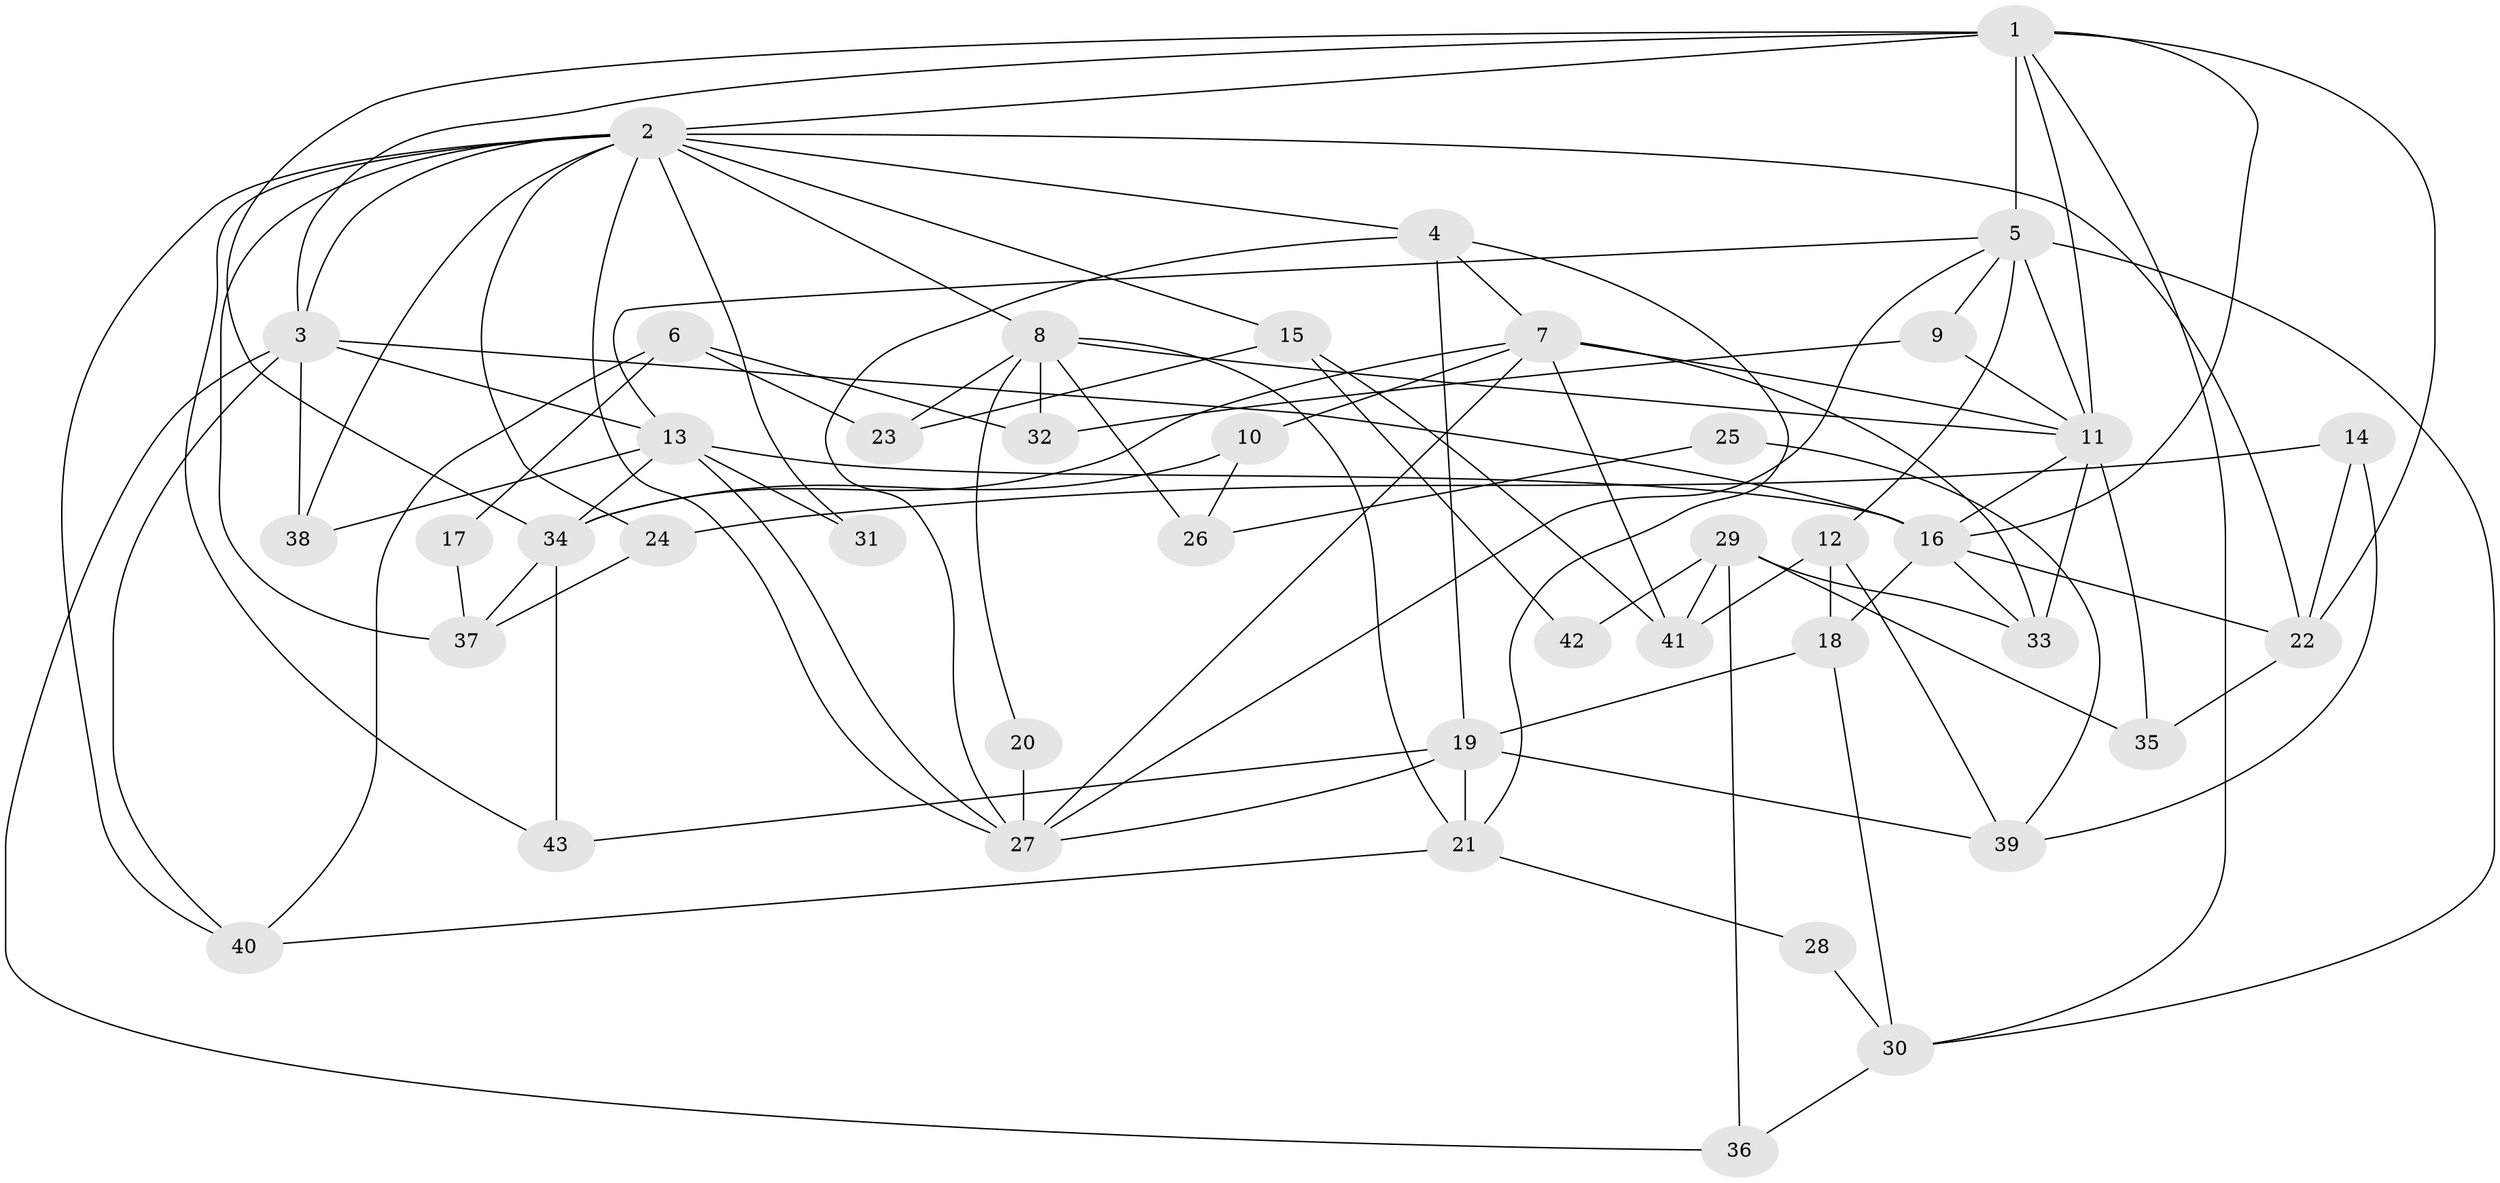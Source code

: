 // original degree distribution, {4: 0.28169014084507044, 3: 0.29577464788732394, 2: 0.11267605633802817, 7: 0.04225352112676056, 5: 0.16901408450704225, 6: 0.08450704225352113, 8: 0.014084507042253521}
// Generated by graph-tools (version 1.1) at 2025/51/03/04/25 22:51:06]
// undirected, 43 vertices, 98 edges
graph export_dot {
  node [color=gray90,style=filled];
  1;
  2;
  3;
  4;
  5;
  6;
  7;
  8;
  9;
  10;
  11;
  12;
  13;
  14;
  15;
  16;
  17;
  18;
  19;
  20;
  21;
  22;
  23;
  24;
  25;
  26;
  27;
  28;
  29;
  30;
  31;
  32;
  33;
  34;
  35;
  36;
  37;
  38;
  39;
  40;
  41;
  42;
  43;
  1 -- 2 [weight=2.0];
  1 -- 3 [weight=1.0];
  1 -- 5 [weight=3.0];
  1 -- 11 [weight=3.0];
  1 -- 16 [weight=1.0];
  1 -- 22 [weight=1.0];
  1 -- 30 [weight=1.0];
  1 -- 34 [weight=1.0];
  2 -- 3 [weight=1.0];
  2 -- 4 [weight=1.0];
  2 -- 8 [weight=1.0];
  2 -- 15 [weight=1.0];
  2 -- 22 [weight=1.0];
  2 -- 24 [weight=1.0];
  2 -- 27 [weight=1.0];
  2 -- 31 [weight=1.0];
  2 -- 37 [weight=1.0];
  2 -- 38 [weight=1.0];
  2 -- 40 [weight=1.0];
  2 -- 43 [weight=1.0];
  3 -- 13 [weight=1.0];
  3 -- 16 [weight=2.0];
  3 -- 36 [weight=1.0];
  3 -- 38 [weight=1.0];
  3 -- 40 [weight=1.0];
  4 -- 7 [weight=1.0];
  4 -- 19 [weight=1.0];
  4 -- 21 [weight=1.0];
  4 -- 27 [weight=1.0];
  5 -- 9 [weight=2.0];
  5 -- 11 [weight=2.0];
  5 -- 12 [weight=1.0];
  5 -- 13 [weight=1.0];
  5 -- 27 [weight=2.0];
  5 -- 30 [weight=1.0];
  6 -- 17 [weight=1.0];
  6 -- 23 [weight=1.0];
  6 -- 32 [weight=1.0];
  6 -- 40 [weight=1.0];
  7 -- 10 [weight=1.0];
  7 -- 11 [weight=1.0];
  7 -- 27 [weight=1.0];
  7 -- 33 [weight=1.0];
  7 -- 34 [weight=1.0];
  7 -- 41 [weight=1.0];
  8 -- 11 [weight=1.0];
  8 -- 20 [weight=1.0];
  8 -- 21 [weight=1.0];
  8 -- 23 [weight=1.0];
  8 -- 26 [weight=1.0];
  8 -- 32 [weight=1.0];
  9 -- 11 [weight=1.0];
  9 -- 32 [weight=1.0];
  10 -- 26 [weight=1.0];
  10 -- 34 [weight=1.0];
  11 -- 16 [weight=1.0];
  11 -- 33 [weight=1.0];
  11 -- 35 [weight=1.0];
  12 -- 18 [weight=1.0];
  12 -- 39 [weight=1.0];
  12 -- 41 [weight=1.0];
  13 -- 16 [weight=1.0];
  13 -- 27 [weight=2.0];
  13 -- 31 [weight=1.0];
  13 -- 34 [weight=1.0];
  13 -- 38 [weight=1.0];
  14 -- 22 [weight=1.0];
  14 -- 24 [weight=1.0];
  14 -- 39 [weight=1.0];
  15 -- 23 [weight=1.0];
  15 -- 41 [weight=1.0];
  15 -- 42 [weight=1.0];
  16 -- 18 [weight=1.0];
  16 -- 22 [weight=1.0];
  16 -- 33 [weight=1.0];
  17 -- 37 [weight=1.0];
  18 -- 19 [weight=2.0];
  18 -- 30 [weight=1.0];
  19 -- 21 [weight=1.0];
  19 -- 27 [weight=1.0];
  19 -- 39 [weight=1.0];
  19 -- 43 [weight=1.0];
  20 -- 27 [weight=1.0];
  21 -- 28 [weight=1.0];
  21 -- 40 [weight=1.0];
  22 -- 35 [weight=1.0];
  24 -- 37 [weight=1.0];
  25 -- 26 [weight=1.0];
  25 -- 39 [weight=1.0];
  28 -- 30 [weight=1.0];
  29 -- 33 [weight=1.0];
  29 -- 35 [weight=1.0];
  29 -- 36 [weight=1.0];
  29 -- 41 [weight=1.0];
  29 -- 42 [weight=1.0];
  30 -- 36 [weight=1.0];
  34 -- 37 [weight=1.0];
  34 -- 43 [weight=1.0];
}
